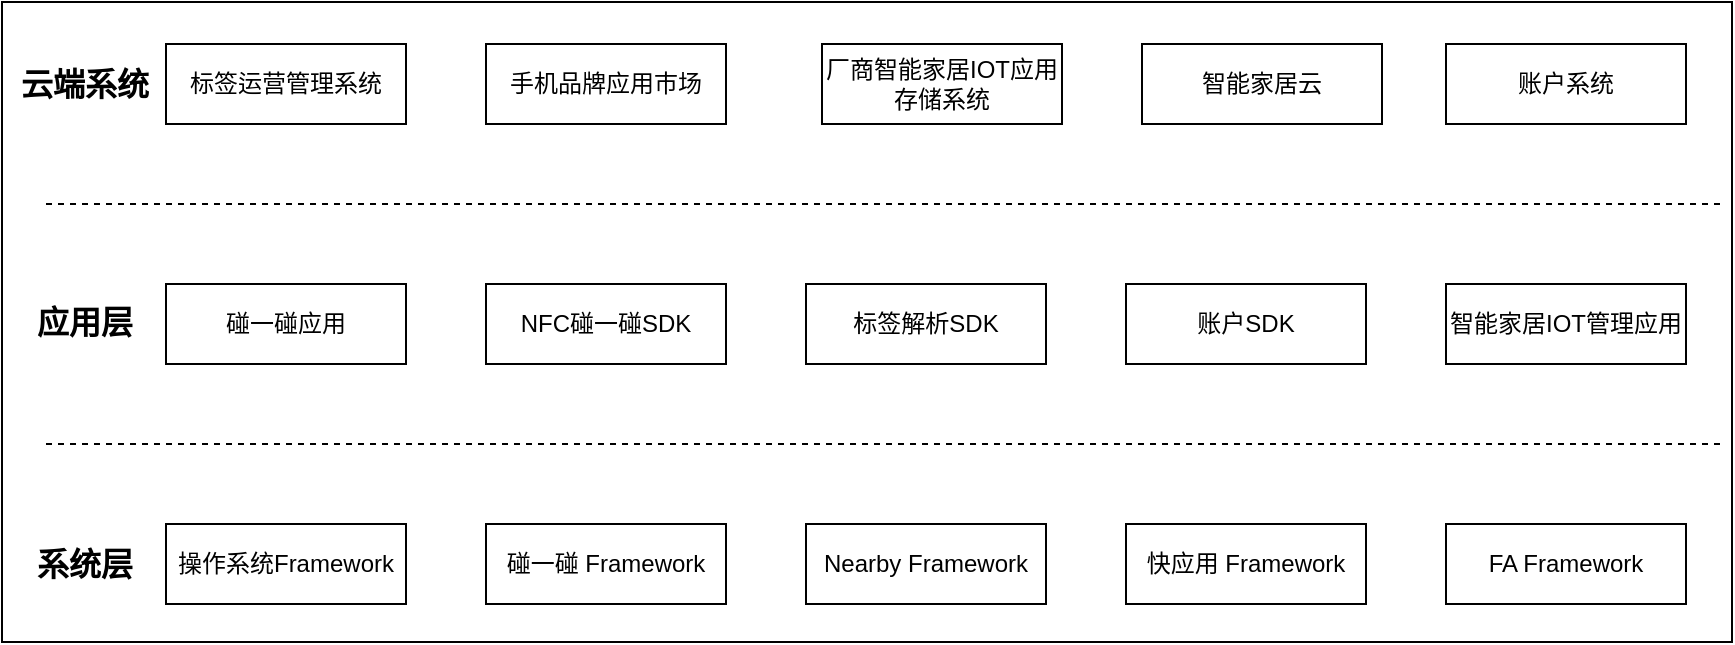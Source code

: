 <mxfile version="13.4.4" type="github">
  <diagram id="sb9LewfW7shVvvYAZqtr" name="Page-1">
    <mxGraphModel dx="2249" dy="794" grid="1" gridSize="10" guides="1" tooltips="1" connect="1" arrows="1" fold="1" page="1" pageScale="1" pageWidth="827" pageHeight="1169" math="0" shadow="0">
      <root>
        <mxCell id="0" />
        <mxCell id="1" parent="0" />
        <mxCell id="2lbByDhS2_QOVS_OjQFb-18" value="" style="rounded=0;whiteSpace=wrap;html=1;fillColor=none;" parent="1" vertex="1">
          <mxGeometry x="-400" y="180" width="865" height="320" as="geometry" />
        </mxCell>
        <mxCell id="2lbByDhS2_QOVS_OjQFb-1" value="厂商智能家居IOT应用存储系统" style="rounded=0;whiteSpace=wrap;html=1;" parent="1" vertex="1">
          <mxGeometry x="10" y="201" width="120" height="40" as="geometry" />
        </mxCell>
        <mxCell id="2lbByDhS2_QOVS_OjQFb-2" value="账户系统" style="rounded=0;whiteSpace=wrap;html=1;" parent="1" vertex="1">
          <mxGeometry x="322" y="201" width="120" height="40" as="geometry" />
        </mxCell>
        <mxCell id="2lbByDhS2_QOVS_OjQFb-3" value="碰一碰应用" style="rounded=0;whiteSpace=wrap;html=1;" parent="1" vertex="1">
          <mxGeometry x="-318" y="321" width="120" height="40" as="geometry" />
        </mxCell>
        <mxCell id="2lbByDhS2_QOVS_OjQFb-4" value="NFC碰一碰SDK" style="rounded=0;whiteSpace=wrap;html=1;" parent="1" vertex="1">
          <mxGeometry x="-158" y="321" width="120" height="40" as="geometry" />
        </mxCell>
        <mxCell id="2lbByDhS2_QOVS_OjQFb-5" value="账户SDK" style="rounded=0;whiteSpace=wrap;html=1;" parent="1" vertex="1">
          <mxGeometry x="162" y="321" width="120" height="40" as="geometry" />
        </mxCell>
        <mxCell id="2lbByDhS2_QOVS_OjQFb-6" value="标签运营管理系统" style="rounded=0;whiteSpace=wrap;html=1;" parent="1" vertex="1">
          <mxGeometry x="-318" y="201" width="120" height="40" as="geometry" />
        </mxCell>
        <mxCell id="2lbByDhS2_QOVS_OjQFb-7" value="手机品牌应用市场" style="rounded=0;whiteSpace=wrap;html=1;" parent="1" vertex="1">
          <mxGeometry x="-158" y="201" width="120" height="40" as="geometry" />
        </mxCell>
        <mxCell id="2lbByDhS2_QOVS_OjQFb-9" value="标签解析SDK" style="rounded=0;whiteSpace=wrap;html=1;" parent="1" vertex="1">
          <mxGeometry x="2" y="321" width="120" height="40" as="geometry" />
        </mxCell>
        <mxCell id="2lbByDhS2_QOVS_OjQFb-10" value="智能家居IOT管理应用" style="rounded=0;whiteSpace=wrap;html=1;" parent="1" vertex="1">
          <mxGeometry x="322" y="321" width="120" height="40" as="geometry" />
        </mxCell>
        <mxCell id="2lbByDhS2_QOVS_OjQFb-11" value="操作系统Framework" style="rounded=0;whiteSpace=wrap;html=1;" parent="1" vertex="1">
          <mxGeometry x="-318" y="441" width="120" height="40" as="geometry" />
        </mxCell>
        <mxCell id="2lbByDhS2_QOVS_OjQFb-12" value="碰一碰 Framework" style="rounded=0;whiteSpace=wrap;html=1;" parent="1" vertex="1">
          <mxGeometry x="-158" y="441" width="120" height="40" as="geometry" />
        </mxCell>
        <mxCell id="2lbByDhS2_QOVS_OjQFb-13" value="快应用 Framework" style="rounded=0;whiteSpace=wrap;html=1;" parent="1" vertex="1">
          <mxGeometry x="162" y="441" width="120" height="40" as="geometry" />
        </mxCell>
        <mxCell id="2lbByDhS2_QOVS_OjQFb-14" value="Nearby Framework" style="rounded=0;whiteSpace=wrap;html=1;" parent="1" vertex="1">
          <mxGeometry x="2" y="441" width="120" height="40" as="geometry" />
        </mxCell>
        <mxCell id="2lbByDhS2_QOVS_OjQFb-15" value="FA Framework" style="rounded=0;whiteSpace=wrap;html=1;" parent="1" vertex="1">
          <mxGeometry x="322" y="441" width="120" height="40" as="geometry" />
        </mxCell>
        <mxCell id="2lbByDhS2_QOVS_OjQFb-16" value="" style="endArrow=none;dashed=1;html=1;" parent="1" edge="1">
          <mxGeometry width="50" height="50" relative="1" as="geometry">
            <mxPoint x="-378" y="281" as="sourcePoint" />
            <mxPoint x="462" y="281" as="targetPoint" />
            <Array as="points" />
          </mxGeometry>
        </mxCell>
        <mxCell id="2lbByDhS2_QOVS_OjQFb-17" value="" style="endArrow=none;dashed=1;html=1;" parent="1" edge="1">
          <mxGeometry width="50" height="50" relative="1" as="geometry">
            <mxPoint x="-378" y="401" as="sourcePoint" />
            <mxPoint x="461" y="401" as="targetPoint" />
            <Array as="points" />
          </mxGeometry>
        </mxCell>
        <mxCell id="2lbByDhS2_QOVS_OjQFb-20" value="&lt;font style=&quot;font-size: 16px&quot;&gt;&lt;b&gt;云端系统&lt;/b&gt;&lt;/font&gt;" style="text;html=1;strokeColor=none;fillColor=none;align=center;verticalAlign=middle;whiteSpace=wrap;rounded=0;" parent="1" vertex="1">
          <mxGeometry x="-397" y="211" width="77" height="20" as="geometry" />
        </mxCell>
        <mxCell id="2lbByDhS2_QOVS_OjQFb-21" value="&lt;font style=&quot;font-size: 16px&quot;&gt;&lt;b&gt;应用层&lt;/b&gt;&lt;/font&gt;" style="text;html=1;strokeColor=none;fillColor=none;align=center;verticalAlign=middle;whiteSpace=wrap;rounded=0;" parent="1" vertex="1">
          <mxGeometry x="-397" y="330" width="77" height="20" as="geometry" />
        </mxCell>
        <mxCell id="2lbByDhS2_QOVS_OjQFb-22" value="&lt;font style=&quot;font-size: 16px&quot;&gt;&lt;b&gt;系统层&lt;/b&gt;&lt;/font&gt;" style="text;html=1;strokeColor=none;fillColor=none;align=center;verticalAlign=middle;whiteSpace=wrap;rounded=0;" parent="1" vertex="1">
          <mxGeometry x="-397" y="451" width="77" height="20" as="geometry" />
        </mxCell>
        <mxCell id="BNoGO5RPOwuGfjzBMuSq-4" value="智能家居云" style="rounded=0;whiteSpace=wrap;html=1;" vertex="1" parent="1">
          <mxGeometry x="170" y="201" width="120" height="40" as="geometry" />
        </mxCell>
      </root>
    </mxGraphModel>
  </diagram>
</mxfile>
